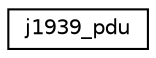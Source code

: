 digraph "Graphical Class Hierarchy"
{
  edge [fontname="Helvetica",fontsize="10",labelfontname="Helvetica",labelfontsize="10"];
  node [fontname="Helvetica",fontsize="10",shape=record];
  rankdir="LR";
  Node0 [label="j1939_pdu",height=0.2,width=0.4,color="black", fillcolor="white", style="filled",URL="$structj1939__pdu.html"];
}
